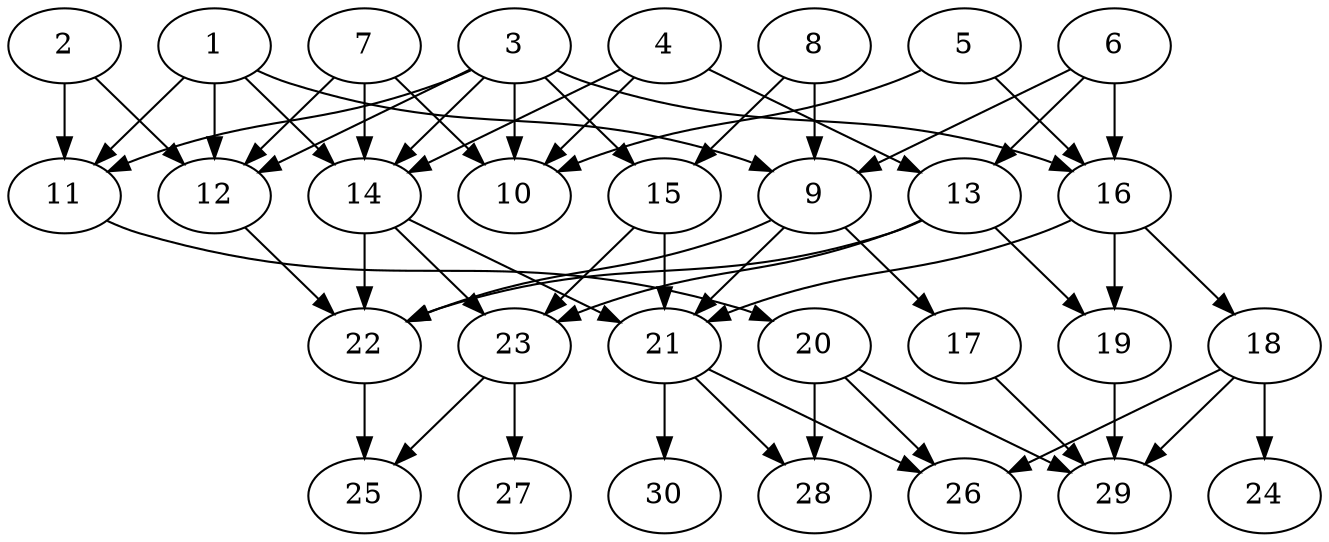 // DAG automatically generated by daggen at Thu Oct  3 14:04:17 2019
// ./daggen --dot -n 30 --ccr 0.4 --fat 0.7 --regular 0.7 --density 0.5 --mindata 5242880 --maxdata 52428800 
digraph G {
  1 [size="72911360", alpha="0.10", expect_size="29164544"] 
  1 -> 9 [size ="29164544"]
  1 -> 11 [size ="29164544"]
  1 -> 12 [size ="29164544"]
  1 -> 14 [size ="29164544"]
  2 [size="33003520", alpha="0.19", expect_size="13201408"] 
  2 -> 11 [size ="13201408"]
  2 -> 12 [size ="13201408"]
  3 [size="101248000", alpha="0.12", expect_size="40499200"] 
  3 -> 10 [size ="40499200"]
  3 -> 11 [size ="40499200"]
  3 -> 12 [size ="40499200"]
  3 -> 14 [size ="40499200"]
  3 -> 15 [size ="40499200"]
  3 -> 16 [size ="40499200"]
  4 [size="115353600", alpha="0.11", expect_size="46141440"] 
  4 -> 10 [size ="46141440"]
  4 -> 13 [size ="46141440"]
  4 -> 14 [size ="46141440"]
  5 [size="15114240", alpha="0.05", expect_size="6045696"] 
  5 -> 10 [size ="6045696"]
  5 -> 16 [size ="6045696"]
  6 [size="34068480", alpha="0.07", expect_size="13627392"] 
  6 -> 9 [size ="13627392"]
  6 -> 13 [size ="13627392"]
  6 -> 16 [size ="13627392"]
  7 [size="117913600", alpha="0.00", expect_size="47165440"] 
  7 -> 10 [size ="47165440"]
  7 -> 12 [size ="47165440"]
  7 -> 14 [size ="47165440"]
  8 [size="69163520", alpha="0.03", expect_size="27665408"] 
  8 -> 9 [size ="27665408"]
  8 -> 15 [size ="27665408"]
  9 [size="113024000", alpha="0.18", expect_size="45209600"] 
  9 -> 17 [size ="45209600"]
  9 -> 21 [size ="45209600"]
  9 -> 22 [size ="45209600"]
  10 [size="15984640", alpha="0.19", expect_size="6393856"] 
  11 [size="105210880", alpha="0.19", expect_size="42084352"] 
  11 -> 20 [size ="42084352"]
  12 [size="48581120", alpha="0.08", expect_size="19432448"] 
  12 -> 22 [size ="19432448"]
  13 [size="40552960", alpha="0.18", expect_size="16221184"] 
  13 -> 19 [size ="16221184"]
  13 -> 22 [size ="16221184"]
  13 -> 23 [size ="16221184"]
  14 [size="111480320", alpha="0.13", expect_size="44592128"] 
  14 -> 21 [size ="44592128"]
  14 -> 22 [size ="44592128"]
  14 -> 23 [size ="44592128"]
  15 [size="57661440", alpha="0.01", expect_size="23064576"] 
  15 -> 21 [size ="23064576"]
  15 -> 23 [size ="23064576"]
  16 [size="87848960", alpha="0.06", expect_size="35139584"] 
  16 -> 18 [size ="35139584"]
  16 -> 19 [size ="35139584"]
  16 -> 21 [size ="35139584"]
  17 [size="13117440", alpha="0.14", expect_size="5246976"] 
  17 -> 29 [size ="5246976"]
  18 [size="13788160", alpha="0.09", expect_size="5515264"] 
  18 -> 24 [size ="5515264"]
  18 -> 26 [size ="5515264"]
  18 -> 29 [size ="5515264"]
  19 [size="32281600", alpha="0.12", expect_size="12912640"] 
  19 -> 29 [size ="12912640"]
  20 [size="22868480", alpha="0.00", expect_size="9147392"] 
  20 -> 26 [size ="9147392"]
  20 -> 28 [size ="9147392"]
  20 -> 29 [size ="9147392"]
  21 [size="15961600", alpha="0.19", expect_size="6384640"] 
  21 -> 26 [size ="6384640"]
  21 -> 28 [size ="6384640"]
  21 -> 30 [size ="6384640"]
  22 [size="130810880", alpha="0.01", expect_size="52324352"] 
  22 -> 25 [size ="52324352"]
  23 [size="61465600", alpha="0.18", expect_size="24586240"] 
  23 -> 25 [size ="24586240"]
  23 -> 27 [size ="24586240"]
  24 [size="51258880", alpha="0.12", expect_size="20503552"] 
  25 [size="127488000", alpha="0.06", expect_size="50995200"] 
  26 [size="15436800", alpha="0.05", expect_size="6174720"] 
  27 [size="52298240", alpha="0.01", expect_size="20919296"] 
  28 [size="15797760", alpha="0.06", expect_size="6319104"] 
  29 [size="70630400", alpha="0.08", expect_size="28252160"] 
  30 [size="21813760", alpha="0.11", expect_size="8725504"] 
}
